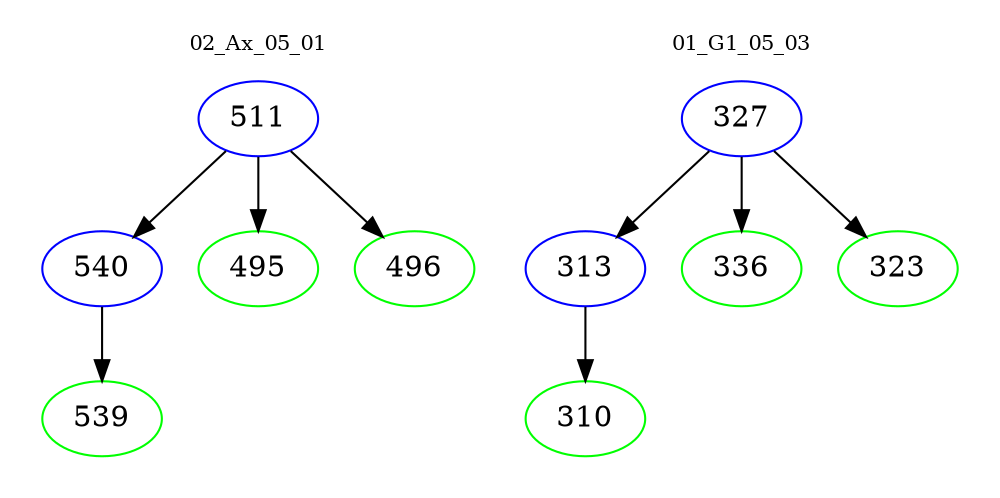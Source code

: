 digraph{
subgraph cluster_0 {
color = white
label = "02_Ax_05_01";
fontsize=10;
T0_511 [label="511", color="blue"]
T0_511 -> T0_540 [color="black"]
T0_540 [label="540", color="blue"]
T0_540 -> T0_539 [color="black"]
T0_539 [label="539", color="green"]
T0_511 -> T0_495 [color="black"]
T0_495 [label="495", color="green"]
T0_511 -> T0_496 [color="black"]
T0_496 [label="496", color="green"]
}
subgraph cluster_1 {
color = white
label = "01_G1_05_03";
fontsize=10;
T1_327 [label="327", color="blue"]
T1_327 -> T1_313 [color="black"]
T1_313 [label="313", color="blue"]
T1_313 -> T1_310 [color="black"]
T1_310 [label="310", color="green"]
T1_327 -> T1_336 [color="black"]
T1_336 [label="336", color="green"]
T1_327 -> T1_323 [color="black"]
T1_323 [label="323", color="green"]
}
}
